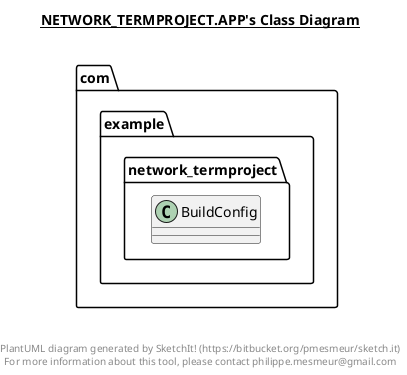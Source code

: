 @startuml

title __NETWORK_TERMPROJECT.APP's Class Diagram__\n

  namespace com.example.network_termproject {
    class com.example.network_termproject.BuildConfig {
    }
  }
  



right footer


PlantUML diagram generated by SketchIt! (https://bitbucket.org/pmesmeur/sketch.it)
For more information about this tool, please contact philippe.mesmeur@gmail.com
endfooter

@enduml
